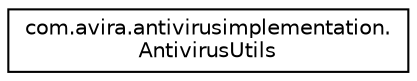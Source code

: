 digraph "Graphical Class Hierarchy"
{
  edge [fontname="Helvetica",fontsize="10",labelfontname="Helvetica",labelfontsize="10"];
  node [fontname="Helvetica",fontsize="10",shape=record];
  rankdir="LR";
  Node1 [label="com.avira.antivirusimplementation.\lAntivirusUtils",height=0.2,width=0.4,color="black", fillcolor="white", style="filled",URL="$classcom_1_1avira_1_1antivirusimplementation_1_1_antivirus_utils.html"];
}
